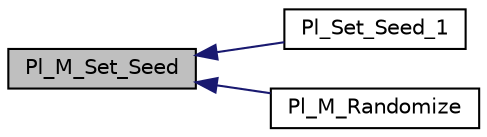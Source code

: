digraph "Pl_M_Set_Seed"
{
  edge [fontname="Helvetica",fontsize="10",labelfontname="Helvetica",labelfontsize="10"];
  node [fontname="Helvetica",fontsize="10",shape=record];
  rankdir="LR";
  Node1 [label="Pl_M_Set_Seed",height=0.2,width=0.4,color="black", fillcolor="grey75", style="filled", fontcolor="black"];
  Node1 -> Node2 [dir="back",color="midnightblue",fontsize="10",style="solid",fontname="Helvetica"];
  Node2 [label="Pl_Set_Seed_1",height=0.2,width=0.4,color="black", fillcolor="white", style="filled",URL="$random__c_8c.html#ae475c0e05af3ba3d54060e4ec1d1752b"];
  Node1 -> Node3 [dir="back",color="midnightblue",fontsize="10",style="solid",fontname="Helvetica"];
  Node3 [label="Pl_M_Randomize",height=0.2,width=0.4,color="black", fillcolor="white", style="filled",URL="$machine_8h.html#a2a2f22ea95d1927be34dc05b94c102a3"];
}
